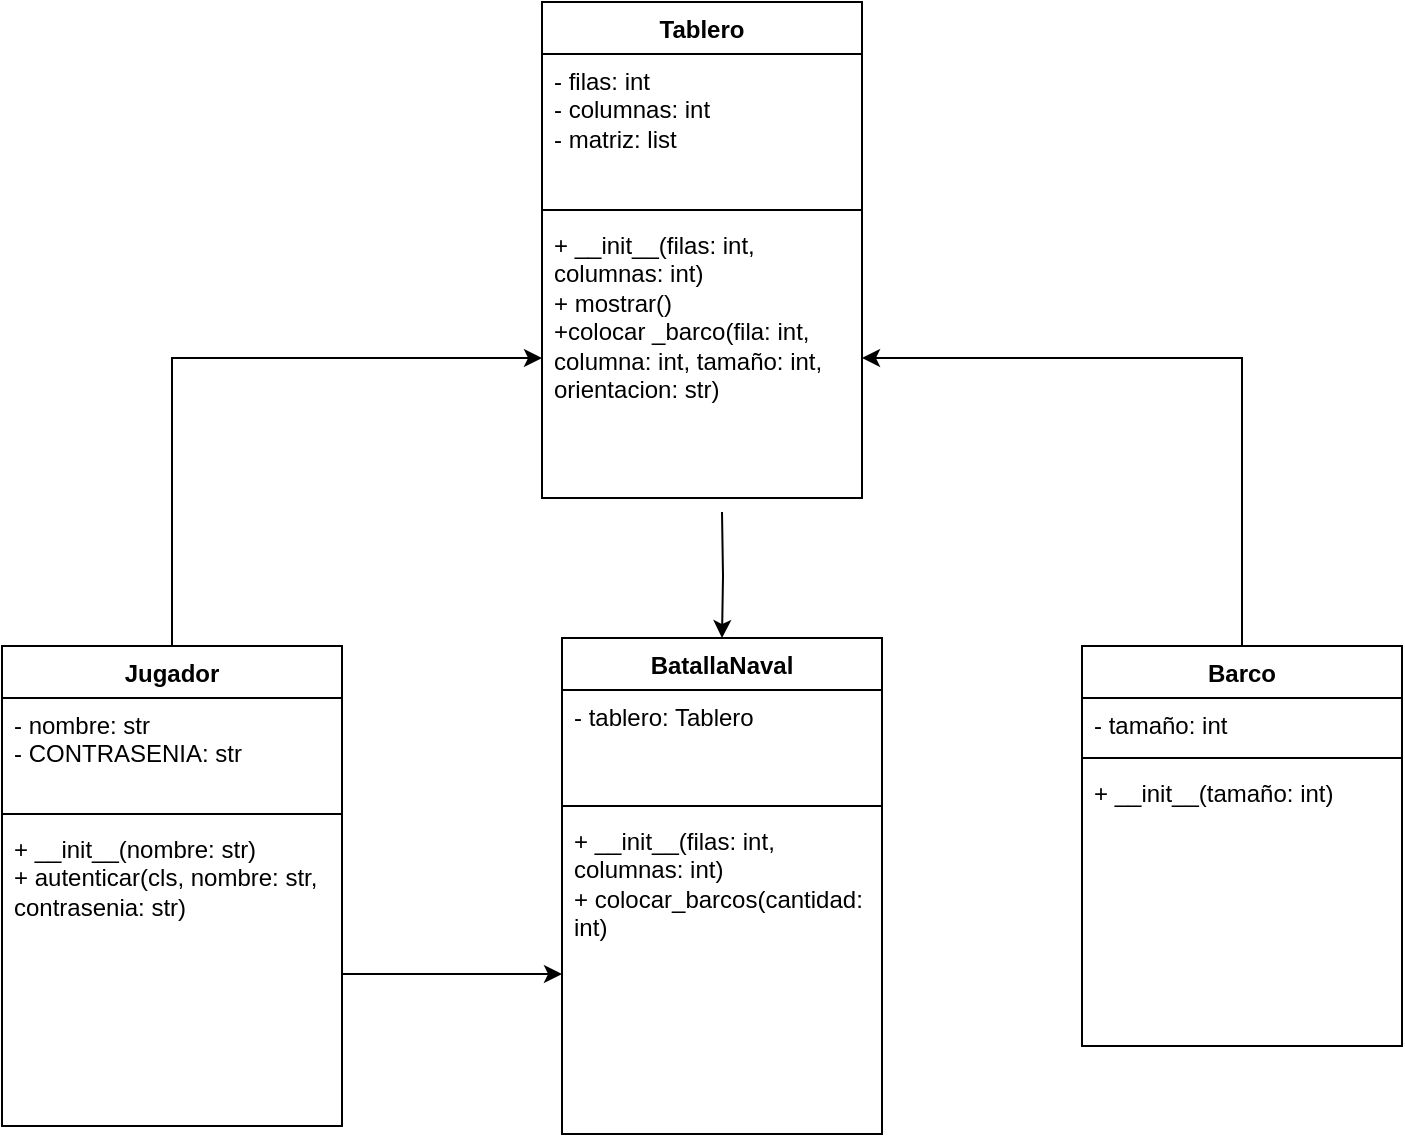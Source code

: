 <mxfile version="26.1.0">
  <diagram name="Página-1" id="UggPJkZmqfOD0Qh_XLz-">
    <mxGraphModel dx="1725" dy="1816" grid="1" gridSize="10" guides="1" tooltips="1" connect="1" arrows="1" fold="1" page="1" pageScale="1" pageWidth="827" pageHeight="1169" math="0" shadow="0">
      <root>
        <mxCell id="0" />
        <mxCell id="1" parent="0" />
        <mxCell id="AmYnD38H8xkXSLAy4ZOU-1" value="BatallaNaval&lt;div&gt;&lt;br&gt;&lt;/div&gt;" style="swimlane;fontStyle=1;align=center;verticalAlign=top;childLayout=stackLayout;horizontal=1;startSize=26;horizontalStack=0;resizeParent=1;resizeParentMax=0;resizeLast=0;collapsible=1;marginBottom=0;whiteSpace=wrap;html=1;" parent="1" vertex="1">
          <mxGeometry x="370" y="230" width="160" height="248" as="geometry" />
        </mxCell>
        <mxCell id="AmYnD38H8xkXSLAy4ZOU-2" value="&lt;div&gt;&lt;span style=&quot;background-color: transparent; color: light-dark(rgb(0, 0, 0), rgb(255, 255, 255));&quot;&gt;- tablero: Tablero&lt;/span&gt;&lt;/div&gt;&lt;div&gt;&lt;div&gt;&lt;br&gt;&lt;/div&gt;&lt;div&gt;&lt;/div&gt;&lt;/div&gt;" style="text;strokeColor=none;fillColor=none;align=left;verticalAlign=top;spacingLeft=4;spacingRight=4;overflow=hidden;rotatable=0;points=[[0,0.5],[1,0.5]];portConstraint=eastwest;whiteSpace=wrap;html=1;" parent="AmYnD38H8xkXSLAy4ZOU-1" vertex="1">
          <mxGeometry y="26" width="160" height="54" as="geometry" />
        </mxCell>
        <mxCell id="AmYnD38H8xkXSLAy4ZOU-3" value="" style="line;strokeWidth=1;fillColor=none;align=left;verticalAlign=middle;spacingTop=-1;spacingLeft=3;spacingRight=3;rotatable=0;labelPosition=right;points=[];portConstraint=eastwest;strokeColor=inherit;" parent="AmYnD38H8xkXSLAy4ZOU-1" vertex="1">
          <mxGeometry y="80" width="160" height="8" as="geometry" />
        </mxCell>
        <mxCell id="AmYnD38H8xkXSLAy4ZOU-4" value="+ __init__(filas: &lt;span class=&quot;hljs-type&quot;&gt;int&lt;/span&gt;, columnas: &lt;span class=&quot;hljs-type&quot;&gt;int&lt;/span&gt;)&amp;nbsp;&lt;div&gt;+ colocar_barcos(cantidad: &lt;span class=&quot;hljs-type&quot;&gt;int&lt;/span&gt;)&lt;/div&gt;" style="text;strokeColor=none;fillColor=none;align=left;verticalAlign=top;spacingLeft=4;spacingRight=4;overflow=hidden;rotatable=0;points=[[0,0.5],[1,0.5]];portConstraint=eastwest;whiteSpace=wrap;html=1;" parent="AmYnD38H8xkXSLAy4ZOU-1" vertex="1">
          <mxGeometry y="88" width="160" height="160" as="geometry" />
        </mxCell>
        <mxCell id="AmYnD38H8xkXSLAy4ZOU-30" style="edgeStyle=orthogonalEdgeStyle;rounded=0;orthogonalLoop=1;jettySize=auto;html=1;entryX=0.5;entryY=0;entryDx=0;entryDy=0;" parent="1" target="AmYnD38H8xkXSLAy4ZOU-1" edge="1">
          <mxGeometry relative="1" as="geometry">
            <mxPoint x="450" y="167" as="sourcePoint" />
          </mxGeometry>
        </mxCell>
        <mxCell id="AmYnD38H8xkXSLAy4ZOU-45" style="edgeStyle=orthogonalEdgeStyle;rounded=0;orthogonalLoop=1;jettySize=auto;html=1;entryX=0;entryY=0.5;entryDx=0;entryDy=0;" parent="1" source="AmYnD38H8xkXSLAy4ZOU-24" target="AmYnD38H8xkXSLAy4ZOU-37" edge="1">
          <mxGeometry relative="1" as="geometry" />
        </mxCell>
        <mxCell id="AmYnD38H8xkXSLAy4ZOU-24" value="Jugador" style="swimlane;fontStyle=1;align=center;verticalAlign=top;childLayout=stackLayout;horizontal=1;startSize=26;horizontalStack=0;resizeParent=1;resizeParentMax=0;resizeLast=0;collapsible=1;marginBottom=0;whiteSpace=wrap;html=1;" parent="1" vertex="1">
          <mxGeometry x="90" y="234" width="170" height="240" as="geometry" />
        </mxCell>
        <mxCell id="AmYnD38H8xkXSLAy4ZOU-25" value="- nombre: str&lt;div&gt;&lt;span style=&quot;background-color: transparent; color: light-dark(rgb(0, 0, 0), rgb(255, 255, 255));&quot;&gt;- CONTRASENIA: str&lt;/span&gt;&lt;/div&gt;&lt;div&gt;&lt;br&gt;&lt;/div&gt;" style="text;strokeColor=none;fillColor=none;align=left;verticalAlign=top;spacingLeft=4;spacingRight=4;overflow=hidden;rotatable=0;points=[[0,0.5],[1,0.5]];portConstraint=eastwest;whiteSpace=wrap;html=1;" parent="AmYnD38H8xkXSLAy4ZOU-24" vertex="1">
          <mxGeometry y="26" width="170" height="54" as="geometry" />
        </mxCell>
        <mxCell id="AmYnD38H8xkXSLAy4ZOU-26" value="" style="line;strokeWidth=1;fillColor=none;align=left;verticalAlign=middle;spacingTop=-1;spacingLeft=3;spacingRight=3;rotatable=0;labelPosition=right;points=[];portConstraint=eastwest;strokeColor=inherit;" parent="AmYnD38H8xkXSLAy4ZOU-24" vertex="1">
          <mxGeometry y="80" width="170" height="8" as="geometry" />
        </mxCell>
        <mxCell id="AmYnD38H8xkXSLAy4ZOU-27" value="+ __init__(nombre: str)&amp;nbsp;&lt;div&gt;+ autenticar(cls, nombre: str, contrasenia: str)&lt;/div&gt;" style="text;strokeColor=none;fillColor=none;align=left;verticalAlign=top;spacingLeft=4;spacingRight=4;overflow=hidden;rotatable=0;points=[[0,0.5],[1,0.5]];portConstraint=eastwest;whiteSpace=wrap;html=1;" parent="AmYnD38H8xkXSLAy4ZOU-24" vertex="1">
          <mxGeometry y="88" width="170" height="152" as="geometry" />
        </mxCell>
        <mxCell id="AmYnD38H8xkXSLAy4ZOU-34" value="Tablero" style="swimlane;fontStyle=1;align=center;verticalAlign=top;childLayout=stackLayout;horizontal=1;startSize=26;horizontalStack=0;resizeParent=1;resizeParentMax=0;resizeLast=0;collapsible=1;marginBottom=0;whiteSpace=wrap;html=1;" parent="1" vertex="1">
          <mxGeometry x="360" y="-88" width="160" height="248" as="geometry" />
        </mxCell>
        <mxCell id="AmYnD38H8xkXSLAy4ZOU-35" value="&lt;div&gt;- filas: int&lt;/div&gt;&lt;div&gt;- columnas: int&lt;/div&gt;&lt;div&gt;- matriz: list&lt;/div&gt;&lt;div&gt;&lt;br&gt;&lt;/div&gt;" style="text;strokeColor=none;fillColor=none;align=left;verticalAlign=top;spacingLeft=4;spacingRight=4;overflow=hidden;rotatable=0;points=[[0,0.5],[1,0.5]];portConstraint=eastwest;whiteSpace=wrap;html=1;" parent="AmYnD38H8xkXSLAy4ZOU-34" vertex="1">
          <mxGeometry y="26" width="160" height="74" as="geometry" />
        </mxCell>
        <mxCell id="AmYnD38H8xkXSLAy4ZOU-36" value="" style="line;strokeWidth=1;fillColor=none;align=left;verticalAlign=middle;spacingTop=-1;spacingLeft=3;spacingRight=3;rotatable=0;labelPosition=right;points=[];portConstraint=eastwest;strokeColor=inherit;" parent="AmYnD38H8xkXSLAy4ZOU-34" vertex="1">
          <mxGeometry y="100" width="160" height="8" as="geometry" />
        </mxCell>
        <mxCell id="AmYnD38H8xkXSLAy4ZOU-37" value="+ __init__(filas: int, columnas: int)&lt;div&gt;+ mostrar()&lt;/div&gt;&lt;div&gt;+colocar _barco(fila: &lt;span class=&quot;hljs-type&quot;&gt;int&lt;/span&gt;, columna: &lt;span class=&quot;hljs-type&quot;&gt;int&lt;/span&gt;, tamaño: &lt;span class=&quot;hljs-type&quot;&gt;int&lt;/span&gt;, orientacion: str)&lt;br&gt;&lt;div&gt;&lt;br&gt;&lt;/div&gt;&lt;div&gt;&lt;br&gt;&lt;/div&gt;&lt;/div&gt;" style="text;strokeColor=none;fillColor=none;align=left;verticalAlign=top;spacingLeft=4;spacingRight=4;overflow=hidden;rotatable=0;points=[[0,0.5],[1,0.5]];portConstraint=eastwest;whiteSpace=wrap;html=1;" parent="AmYnD38H8xkXSLAy4ZOU-34" vertex="1">
          <mxGeometry y="108" width="160" height="140" as="geometry" />
        </mxCell>
        <mxCell id="AmYnD38H8xkXSLAy4ZOU-44" style="edgeStyle=orthogonalEdgeStyle;rounded=0;orthogonalLoop=1;jettySize=auto;html=1;entryX=0;entryY=0.5;entryDx=0;entryDy=0;" parent="1" source="AmYnD38H8xkXSLAy4ZOU-27" target="AmYnD38H8xkXSLAy4ZOU-4" edge="1">
          <mxGeometry relative="1" as="geometry" />
        </mxCell>
        <mxCell id="0YJP8zsa7M7JijgX_TRi-1" value="Barco" style="swimlane;fontStyle=1;align=center;verticalAlign=top;childLayout=stackLayout;horizontal=1;startSize=26;horizontalStack=0;resizeParent=1;resizeParentMax=0;resizeLast=0;collapsible=1;marginBottom=0;whiteSpace=wrap;html=1;" parent="1" vertex="1">
          <mxGeometry x="630" y="234" width="160" height="200" as="geometry" />
        </mxCell>
        <mxCell id="0YJP8zsa7M7JijgX_TRi-2" value="- tamaño: int" style="text;strokeColor=none;fillColor=none;align=left;verticalAlign=top;spacingLeft=4;spacingRight=4;overflow=hidden;rotatable=0;points=[[0,0.5],[1,0.5]];portConstraint=eastwest;whiteSpace=wrap;html=1;" parent="0YJP8zsa7M7JijgX_TRi-1" vertex="1">
          <mxGeometry y="26" width="160" height="26" as="geometry" />
        </mxCell>
        <mxCell id="0YJP8zsa7M7JijgX_TRi-3" value="" style="line;strokeWidth=1;fillColor=none;align=left;verticalAlign=middle;spacingTop=-1;spacingLeft=3;spacingRight=3;rotatable=0;labelPosition=right;points=[];portConstraint=eastwest;strokeColor=inherit;" parent="0YJP8zsa7M7JijgX_TRi-1" vertex="1">
          <mxGeometry y="52" width="160" height="8" as="geometry" />
        </mxCell>
        <mxCell id="0YJP8zsa7M7JijgX_TRi-4" value="+ __init__(tamaño: int)" style="text;strokeColor=none;fillColor=none;align=left;verticalAlign=top;spacingLeft=4;spacingRight=4;overflow=hidden;rotatable=0;points=[[0,0.5],[1,0.5]];portConstraint=eastwest;whiteSpace=wrap;html=1;" parent="0YJP8zsa7M7JijgX_TRi-1" vertex="1">
          <mxGeometry y="60" width="160" height="140" as="geometry" />
        </mxCell>
        <mxCell id="0YJP8zsa7M7JijgX_TRi-5" style="edgeStyle=orthogonalEdgeStyle;rounded=0;orthogonalLoop=1;jettySize=auto;html=1;entryX=1;entryY=0.5;entryDx=0;entryDy=0;exitX=0.5;exitY=0;exitDx=0;exitDy=0;" parent="1" source="0YJP8zsa7M7JijgX_TRi-1" target="AmYnD38H8xkXSLAy4ZOU-37" edge="1">
          <mxGeometry relative="1" as="geometry" />
        </mxCell>
      </root>
    </mxGraphModel>
  </diagram>
</mxfile>
